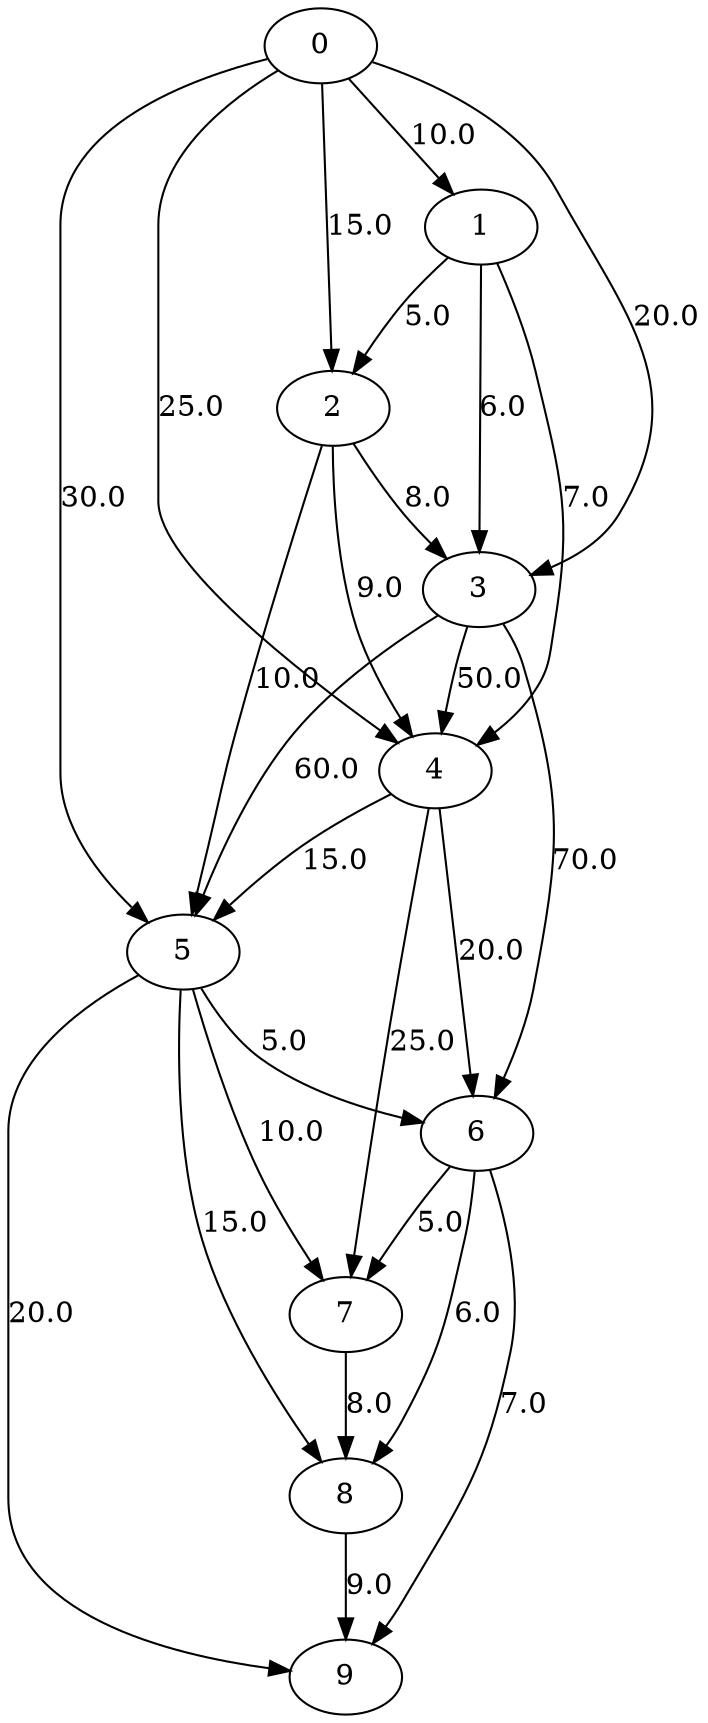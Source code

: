 strict digraph G {
  1 [ label="0" ];
  2 [ label="1" ];
  3 [ label="2" ];
  4 [ label="3" ];
  5 [ label="4" ];
  6 [ label="5" ];
  7 [ label="6" ];
  8 [ label="7" ];
  9 [ label="8" ];
  10 [ label="9" ];
  1 -> 2 [ label="10.0" ];
  1 -> 3 [ label="15.0" ];
  1 -> 4 [ label="20.0" ];
  1 -> 5 [ label="25.0" ];
  1 -> 6 [ label="30.0" ];
  2 -> 3 [ label="5.0" ];
  2 -> 4 [ label="6.0" ];
  2 -> 5 [ label="7.0" ];
  3 -> 4 [ label="8.0" ];
  3 -> 5 [ label="9.0" ];
  3 -> 6 [ label="10.0" ];
  4 -> 5 [ label="50.0" ];
  4 -> 6 [ label="60.0" ];
  4 -> 7 [ label="70.0" ];
  5 -> 6 [ label="15.0" ];
  5 -> 7 [ label="20.0" ];
  5 -> 8 [ label="25.0" ];
  6 -> 7 [ label="5.0" ];
  6 -> 8 [ label="10.0" ];
  6 -> 9 [ label="15.0" ];
  6 -> 10 [ label="20.0" ];
  7 -> 8 [ label="5.0" ];
  7 -> 9 [ label="6.0" ];
  7 -> 10 [ label="7.0" ];
  8 -> 9 [ label="8.0" ];
  9 -> 10 [ label="9.0" ];
}

